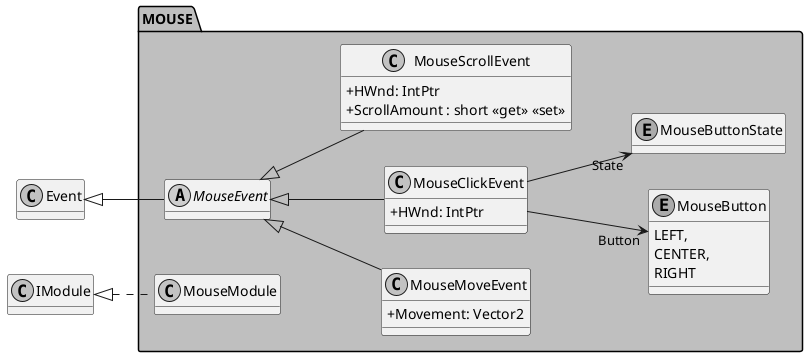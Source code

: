 @startuml MODULES_MOUSE
skinparam monochrome true
'skinparam linetype ortho
skinparam classAttributeIconSize 0

left to right direction
hide empty fields
!startsub default
package "MOUSE" #BFBFBF {
    class MouseModule {

    }

    
    abstract class MouseEvent {
    }

    class MouseMoveEvent {
        + Movement: Vector2
    }

    enum MouseButton {
        LEFT,
        CENTER,
        RIGHT
    }

    enum MouseButtonState {

    }
    
    class MouseClickEvent {
        + HWnd: IntPtr
    }
    
    class MouseScrollEvent {
        + HWnd: IntPtr
        + ScrollAmount : short <<get>> <<set>>
    }
}

' Mouse
Event <|-- MouseEvent
IModule <|.. MouseModule
MouseEvent <|-- MouseClickEvent
MouseEvent <|-- MouseScrollEvent
MouseEvent <|-- MouseMoveEvent
MouseClickEvent --> "Button" MouseButton
MouseClickEvent --> "State" MouseButtonState
!endsub
@enduml
